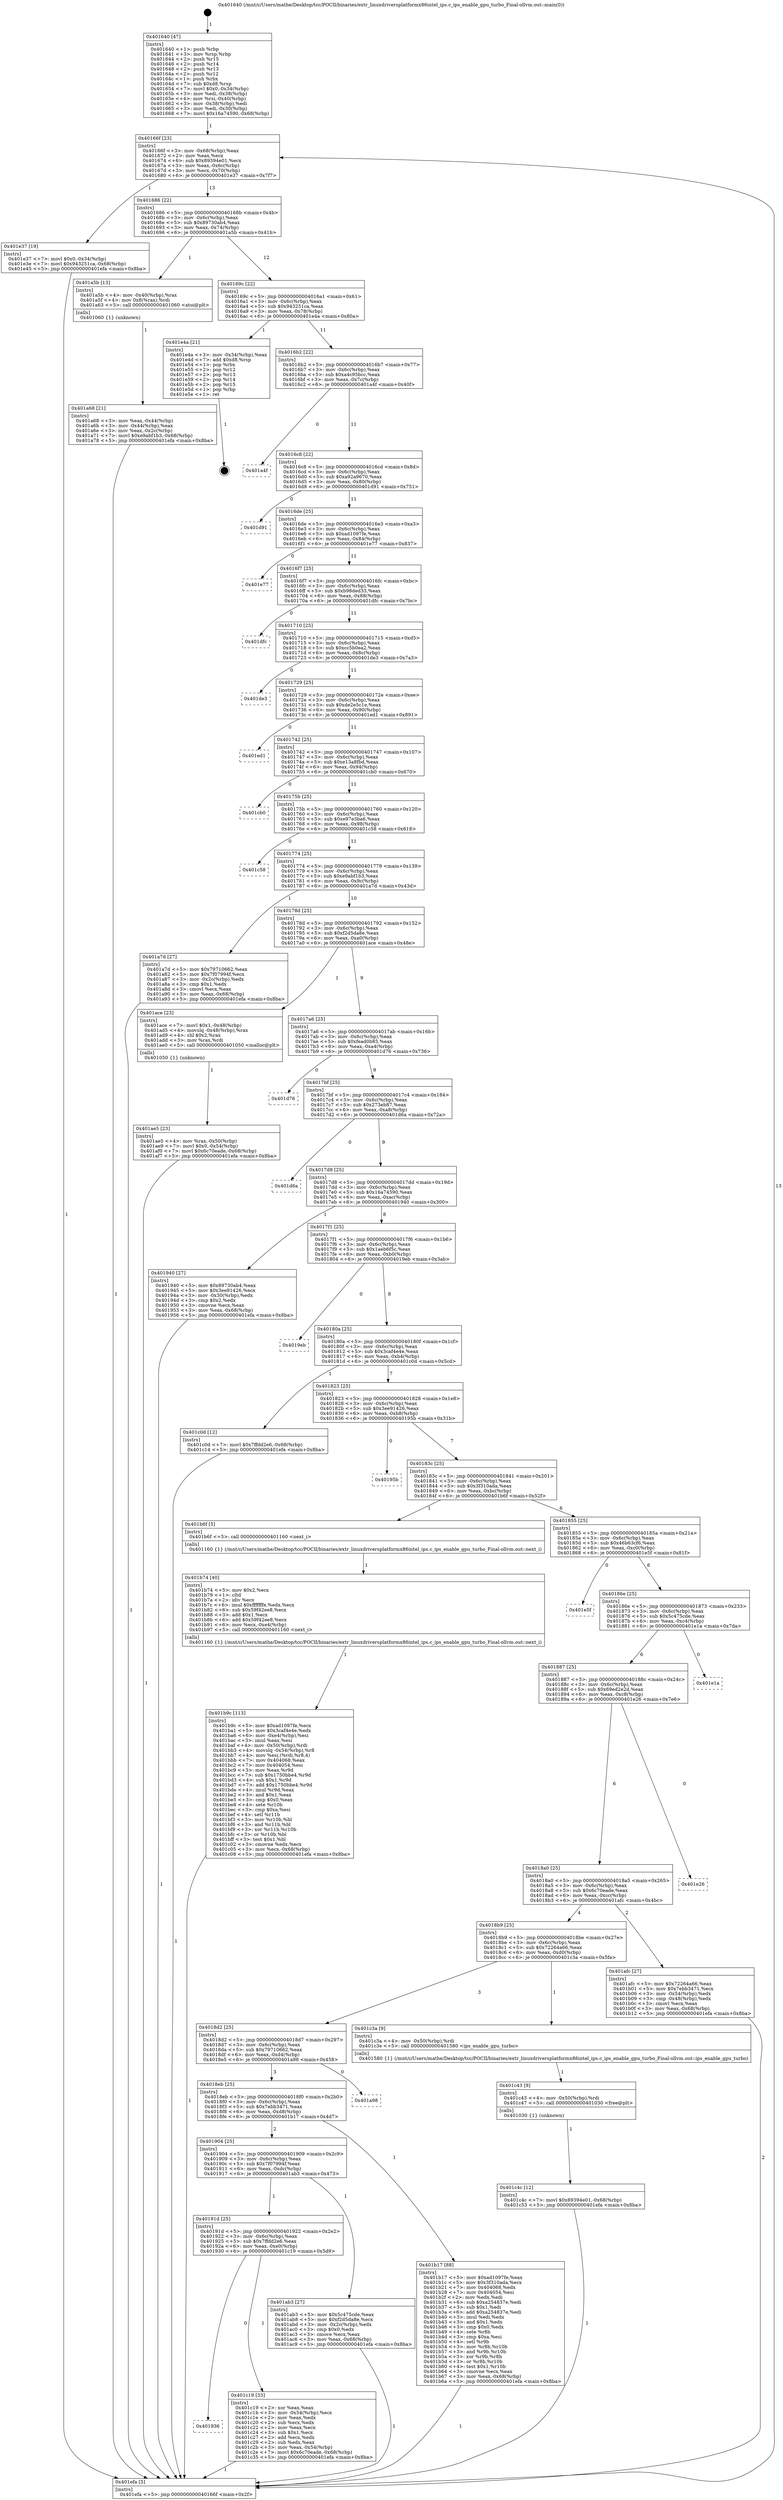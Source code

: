digraph "0x401640" {
  label = "0x401640 (/mnt/c/Users/mathe/Desktop/tcc/POCII/binaries/extr_linuxdriversplatformx86intel_ips.c_ips_enable_gpu_turbo_Final-ollvm.out::main(0))"
  labelloc = "t"
  node[shape=record]

  Entry [label="",width=0.3,height=0.3,shape=circle,fillcolor=black,style=filled]
  "0x40166f" [label="{
     0x40166f [23]\l
     | [instrs]\l
     &nbsp;&nbsp;0x40166f \<+3\>: mov -0x68(%rbp),%eax\l
     &nbsp;&nbsp;0x401672 \<+2\>: mov %eax,%ecx\l
     &nbsp;&nbsp;0x401674 \<+6\>: sub $0x89394e01,%ecx\l
     &nbsp;&nbsp;0x40167a \<+3\>: mov %eax,-0x6c(%rbp)\l
     &nbsp;&nbsp;0x40167d \<+3\>: mov %ecx,-0x70(%rbp)\l
     &nbsp;&nbsp;0x401680 \<+6\>: je 0000000000401e37 \<main+0x7f7\>\l
  }"]
  "0x401e37" [label="{
     0x401e37 [19]\l
     | [instrs]\l
     &nbsp;&nbsp;0x401e37 \<+7\>: movl $0x0,-0x34(%rbp)\l
     &nbsp;&nbsp;0x401e3e \<+7\>: movl $0x943251ca,-0x68(%rbp)\l
     &nbsp;&nbsp;0x401e45 \<+5\>: jmp 0000000000401efa \<main+0x8ba\>\l
  }"]
  "0x401686" [label="{
     0x401686 [22]\l
     | [instrs]\l
     &nbsp;&nbsp;0x401686 \<+5\>: jmp 000000000040168b \<main+0x4b\>\l
     &nbsp;&nbsp;0x40168b \<+3\>: mov -0x6c(%rbp),%eax\l
     &nbsp;&nbsp;0x40168e \<+5\>: sub $0x89730ab4,%eax\l
     &nbsp;&nbsp;0x401693 \<+3\>: mov %eax,-0x74(%rbp)\l
     &nbsp;&nbsp;0x401696 \<+6\>: je 0000000000401a5b \<main+0x41b\>\l
  }"]
  Exit [label="",width=0.3,height=0.3,shape=circle,fillcolor=black,style=filled,peripheries=2]
  "0x401a5b" [label="{
     0x401a5b [13]\l
     | [instrs]\l
     &nbsp;&nbsp;0x401a5b \<+4\>: mov -0x40(%rbp),%rax\l
     &nbsp;&nbsp;0x401a5f \<+4\>: mov 0x8(%rax),%rdi\l
     &nbsp;&nbsp;0x401a63 \<+5\>: call 0000000000401060 \<atoi@plt\>\l
     | [calls]\l
     &nbsp;&nbsp;0x401060 \{1\} (unknown)\l
  }"]
  "0x40169c" [label="{
     0x40169c [22]\l
     | [instrs]\l
     &nbsp;&nbsp;0x40169c \<+5\>: jmp 00000000004016a1 \<main+0x61\>\l
     &nbsp;&nbsp;0x4016a1 \<+3\>: mov -0x6c(%rbp),%eax\l
     &nbsp;&nbsp;0x4016a4 \<+5\>: sub $0x943251ca,%eax\l
     &nbsp;&nbsp;0x4016a9 \<+3\>: mov %eax,-0x78(%rbp)\l
     &nbsp;&nbsp;0x4016ac \<+6\>: je 0000000000401e4a \<main+0x80a\>\l
  }"]
  "0x401c4c" [label="{
     0x401c4c [12]\l
     | [instrs]\l
     &nbsp;&nbsp;0x401c4c \<+7\>: movl $0x89394e01,-0x68(%rbp)\l
     &nbsp;&nbsp;0x401c53 \<+5\>: jmp 0000000000401efa \<main+0x8ba\>\l
  }"]
  "0x401e4a" [label="{
     0x401e4a [21]\l
     | [instrs]\l
     &nbsp;&nbsp;0x401e4a \<+3\>: mov -0x34(%rbp),%eax\l
     &nbsp;&nbsp;0x401e4d \<+7\>: add $0xd8,%rsp\l
     &nbsp;&nbsp;0x401e54 \<+1\>: pop %rbx\l
     &nbsp;&nbsp;0x401e55 \<+2\>: pop %r12\l
     &nbsp;&nbsp;0x401e57 \<+2\>: pop %r13\l
     &nbsp;&nbsp;0x401e59 \<+2\>: pop %r14\l
     &nbsp;&nbsp;0x401e5b \<+2\>: pop %r15\l
     &nbsp;&nbsp;0x401e5d \<+1\>: pop %rbp\l
     &nbsp;&nbsp;0x401e5e \<+1\>: ret\l
  }"]
  "0x4016b2" [label="{
     0x4016b2 [22]\l
     | [instrs]\l
     &nbsp;&nbsp;0x4016b2 \<+5\>: jmp 00000000004016b7 \<main+0x77\>\l
     &nbsp;&nbsp;0x4016b7 \<+3\>: mov -0x6c(%rbp),%eax\l
     &nbsp;&nbsp;0x4016ba \<+5\>: sub $0xa4c95bcc,%eax\l
     &nbsp;&nbsp;0x4016bf \<+3\>: mov %eax,-0x7c(%rbp)\l
     &nbsp;&nbsp;0x4016c2 \<+6\>: je 0000000000401a4f \<main+0x40f\>\l
  }"]
  "0x401c43" [label="{
     0x401c43 [9]\l
     | [instrs]\l
     &nbsp;&nbsp;0x401c43 \<+4\>: mov -0x50(%rbp),%rdi\l
     &nbsp;&nbsp;0x401c47 \<+5\>: call 0000000000401030 \<free@plt\>\l
     | [calls]\l
     &nbsp;&nbsp;0x401030 \{1\} (unknown)\l
  }"]
  "0x401a4f" [label="{
     0x401a4f\l
  }", style=dashed]
  "0x4016c8" [label="{
     0x4016c8 [22]\l
     | [instrs]\l
     &nbsp;&nbsp;0x4016c8 \<+5\>: jmp 00000000004016cd \<main+0x8d\>\l
     &nbsp;&nbsp;0x4016cd \<+3\>: mov -0x6c(%rbp),%eax\l
     &nbsp;&nbsp;0x4016d0 \<+5\>: sub $0xa92a9670,%eax\l
     &nbsp;&nbsp;0x4016d5 \<+3\>: mov %eax,-0x80(%rbp)\l
     &nbsp;&nbsp;0x4016d8 \<+6\>: je 0000000000401d91 \<main+0x751\>\l
  }"]
  "0x401936" [label="{
     0x401936\l
  }", style=dashed]
  "0x401d91" [label="{
     0x401d91\l
  }", style=dashed]
  "0x4016de" [label="{
     0x4016de [25]\l
     | [instrs]\l
     &nbsp;&nbsp;0x4016de \<+5\>: jmp 00000000004016e3 \<main+0xa3\>\l
     &nbsp;&nbsp;0x4016e3 \<+3\>: mov -0x6c(%rbp),%eax\l
     &nbsp;&nbsp;0x4016e6 \<+5\>: sub $0xad1097fe,%eax\l
     &nbsp;&nbsp;0x4016eb \<+6\>: mov %eax,-0x84(%rbp)\l
     &nbsp;&nbsp;0x4016f1 \<+6\>: je 0000000000401e77 \<main+0x837\>\l
  }"]
  "0x401c19" [label="{
     0x401c19 [33]\l
     | [instrs]\l
     &nbsp;&nbsp;0x401c19 \<+2\>: xor %eax,%eax\l
     &nbsp;&nbsp;0x401c1b \<+3\>: mov -0x54(%rbp),%ecx\l
     &nbsp;&nbsp;0x401c1e \<+2\>: mov %eax,%edx\l
     &nbsp;&nbsp;0x401c20 \<+2\>: sub %ecx,%edx\l
     &nbsp;&nbsp;0x401c22 \<+2\>: mov %eax,%ecx\l
     &nbsp;&nbsp;0x401c24 \<+3\>: sub $0x1,%ecx\l
     &nbsp;&nbsp;0x401c27 \<+2\>: add %ecx,%edx\l
     &nbsp;&nbsp;0x401c29 \<+2\>: sub %edx,%eax\l
     &nbsp;&nbsp;0x401c2b \<+3\>: mov %eax,-0x54(%rbp)\l
     &nbsp;&nbsp;0x401c2e \<+7\>: movl $0x6c70eade,-0x68(%rbp)\l
     &nbsp;&nbsp;0x401c35 \<+5\>: jmp 0000000000401efa \<main+0x8ba\>\l
  }"]
  "0x401e77" [label="{
     0x401e77\l
  }", style=dashed]
  "0x4016f7" [label="{
     0x4016f7 [25]\l
     | [instrs]\l
     &nbsp;&nbsp;0x4016f7 \<+5\>: jmp 00000000004016fc \<main+0xbc\>\l
     &nbsp;&nbsp;0x4016fc \<+3\>: mov -0x6c(%rbp),%eax\l
     &nbsp;&nbsp;0x4016ff \<+5\>: sub $0xb98ded33,%eax\l
     &nbsp;&nbsp;0x401704 \<+6\>: mov %eax,-0x88(%rbp)\l
     &nbsp;&nbsp;0x40170a \<+6\>: je 0000000000401dfc \<main+0x7bc\>\l
  }"]
  "0x401b9c" [label="{
     0x401b9c [113]\l
     | [instrs]\l
     &nbsp;&nbsp;0x401b9c \<+5\>: mov $0xad1097fe,%ecx\l
     &nbsp;&nbsp;0x401ba1 \<+5\>: mov $0x3caf4e4e,%edx\l
     &nbsp;&nbsp;0x401ba6 \<+6\>: mov -0xe4(%rbp),%esi\l
     &nbsp;&nbsp;0x401bac \<+3\>: imul %eax,%esi\l
     &nbsp;&nbsp;0x401baf \<+4\>: mov -0x50(%rbp),%rdi\l
     &nbsp;&nbsp;0x401bb3 \<+4\>: movslq -0x54(%rbp),%r8\l
     &nbsp;&nbsp;0x401bb7 \<+4\>: mov %esi,(%rdi,%r8,4)\l
     &nbsp;&nbsp;0x401bbb \<+7\>: mov 0x404068,%eax\l
     &nbsp;&nbsp;0x401bc2 \<+7\>: mov 0x404054,%esi\l
     &nbsp;&nbsp;0x401bc9 \<+3\>: mov %eax,%r9d\l
     &nbsp;&nbsp;0x401bcc \<+7\>: sub $0x1750bbe4,%r9d\l
     &nbsp;&nbsp;0x401bd3 \<+4\>: sub $0x1,%r9d\l
     &nbsp;&nbsp;0x401bd7 \<+7\>: add $0x1750bbe4,%r9d\l
     &nbsp;&nbsp;0x401bde \<+4\>: imul %r9d,%eax\l
     &nbsp;&nbsp;0x401be2 \<+3\>: and $0x1,%eax\l
     &nbsp;&nbsp;0x401be5 \<+3\>: cmp $0x0,%eax\l
     &nbsp;&nbsp;0x401be8 \<+4\>: sete %r10b\l
     &nbsp;&nbsp;0x401bec \<+3\>: cmp $0xa,%esi\l
     &nbsp;&nbsp;0x401bef \<+4\>: setl %r11b\l
     &nbsp;&nbsp;0x401bf3 \<+3\>: mov %r10b,%bl\l
     &nbsp;&nbsp;0x401bf6 \<+3\>: and %r11b,%bl\l
     &nbsp;&nbsp;0x401bf9 \<+3\>: xor %r11b,%r10b\l
     &nbsp;&nbsp;0x401bfc \<+3\>: or %r10b,%bl\l
     &nbsp;&nbsp;0x401bff \<+3\>: test $0x1,%bl\l
     &nbsp;&nbsp;0x401c02 \<+3\>: cmovne %edx,%ecx\l
     &nbsp;&nbsp;0x401c05 \<+3\>: mov %ecx,-0x68(%rbp)\l
     &nbsp;&nbsp;0x401c08 \<+5\>: jmp 0000000000401efa \<main+0x8ba\>\l
  }"]
  "0x401dfc" [label="{
     0x401dfc\l
  }", style=dashed]
  "0x401710" [label="{
     0x401710 [25]\l
     | [instrs]\l
     &nbsp;&nbsp;0x401710 \<+5\>: jmp 0000000000401715 \<main+0xd5\>\l
     &nbsp;&nbsp;0x401715 \<+3\>: mov -0x6c(%rbp),%eax\l
     &nbsp;&nbsp;0x401718 \<+5\>: sub $0xcc5b0ea2,%eax\l
     &nbsp;&nbsp;0x40171d \<+6\>: mov %eax,-0x8c(%rbp)\l
     &nbsp;&nbsp;0x401723 \<+6\>: je 0000000000401de3 \<main+0x7a3\>\l
  }"]
  "0x401b74" [label="{
     0x401b74 [40]\l
     | [instrs]\l
     &nbsp;&nbsp;0x401b74 \<+5\>: mov $0x2,%ecx\l
     &nbsp;&nbsp;0x401b79 \<+1\>: cltd\l
     &nbsp;&nbsp;0x401b7a \<+2\>: idiv %ecx\l
     &nbsp;&nbsp;0x401b7c \<+6\>: imul $0xfffffffe,%edx,%ecx\l
     &nbsp;&nbsp;0x401b82 \<+6\>: sub $0x59f42ee8,%ecx\l
     &nbsp;&nbsp;0x401b88 \<+3\>: add $0x1,%ecx\l
     &nbsp;&nbsp;0x401b8b \<+6\>: add $0x59f42ee8,%ecx\l
     &nbsp;&nbsp;0x401b91 \<+6\>: mov %ecx,-0xe4(%rbp)\l
     &nbsp;&nbsp;0x401b97 \<+5\>: call 0000000000401160 \<next_i\>\l
     | [calls]\l
     &nbsp;&nbsp;0x401160 \{1\} (/mnt/c/Users/mathe/Desktop/tcc/POCII/binaries/extr_linuxdriversplatformx86intel_ips.c_ips_enable_gpu_turbo_Final-ollvm.out::next_i)\l
  }"]
  "0x401de3" [label="{
     0x401de3\l
  }", style=dashed]
  "0x401729" [label="{
     0x401729 [25]\l
     | [instrs]\l
     &nbsp;&nbsp;0x401729 \<+5\>: jmp 000000000040172e \<main+0xee\>\l
     &nbsp;&nbsp;0x40172e \<+3\>: mov -0x6c(%rbp),%eax\l
     &nbsp;&nbsp;0x401731 \<+5\>: sub $0xde2e5c1e,%eax\l
     &nbsp;&nbsp;0x401736 \<+6\>: mov %eax,-0x90(%rbp)\l
     &nbsp;&nbsp;0x40173c \<+6\>: je 0000000000401ed1 \<main+0x891\>\l
  }"]
  "0x401ae5" [label="{
     0x401ae5 [23]\l
     | [instrs]\l
     &nbsp;&nbsp;0x401ae5 \<+4\>: mov %rax,-0x50(%rbp)\l
     &nbsp;&nbsp;0x401ae9 \<+7\>: movl $0x0,-0x54(%rbp)\l
     &nbsp;&nbsp;0x401af0 \<+7\>: movl $0x6c70eade,-0x68(%rbp)\l
     &nbsp;&nbsp;0x401af7 \<+5\>: jmp 0000000000401efa \<main+0x8ba\>\l
  }"]
  "0x401ed1" [label="{
     0x401ed1\l
  }", style=dashed]
  "0x401742" [label="{
     0x401742 [25]\l
     | [instrs]\l
     &nbsp;&nbsp;0x401742 \<+5\>: jmp 0000000000401747 \<main+0x107\>\l
     &nbsp;&nbsp;0x401747 \<+3\>: mov -0x6c(%rbp),%eax\l
     &nbsp;&nbsp;0x40174a \<+5\>: sub $0xe13a8fbd,%eax\l
     &nbsp;&nbsp;0x40174f \<+6\>: mov %eax,-0x94(%rbp)\l
     &nbsp;&nbsp;0x401755 \<+6\>: je 0000000000401cb0 \<main+0x670\>\l
  }"]
  "0x40191d" [label="{
     0x40191d [25]\l
     | [instrs]\l
     &nbsp;&nbsp;0x40191d \<+5\>: jmp 0000000000401922 \<main+0x2e2\>\l
     &nbsp;&nbsp;0x401922 \<+3\>: mov -0x6c(%rbp),%eax\l
     &nbsp;&nbsp;0x401925 \<+5\>: sub $0x7ffdd2e6,%eax\l
     &nbsp;&nbsp;0x40192a \<+6\>: mov %eax,-0xe0(%rbp)\l
     &nbsp;&nbsp;0x401930 \<+6\>: je 0000000000401c19 \<main+0x5d9\>\l
  }"]
  "0x401cb0" [label="{
     0x401cb0\l
  }", style=dashed]
  "0x40175b" [label="{
     0x40175b [25]\l
     | [instrs]\l
     &nbsp;&nbsp;0x40175b \<+5\>: jmp 0000000000401760 \<main+0x120\>\l
     &nbsp;&nbsp;0x401760 \<+3\>: mov -0x6c(%rbp),%eax\l
     &nbsp;&nbsp;0x401763 \<+5\>: sub $0xe97e3ba6,%eax\l
     &nbsp;&nbsp;0x401768 \<+6\>: mov %eax,-0x98(%rbp)\l
     &nbsp;&nbsp;0x40176e \<+6\>: je 0000000000401c58 \<main+0x618\>\l
  }"]
  "0x401ab3" [label="{
     0x401ab3 [27]\l
     | [instrs]\l
     &nbsp;&nbsp;0x401ab3 \<+5\>: mov $0x5c475cde,%eax\l
     &nbsp;&nbsp;0x401ab8 \<+5\>: mov $0xf2d5da8e,%ecx\l
     &nbsp;&nbsp;0x401abd \<+3\>: mov -0x2c(%rbp),%edx\l
     &nbsp;&nbsp;0x401ac0 \<+3\>: cmp $0x0,%edx\l
     &nbsp;&nbsp;0x401ac3 \<+3\>: cmove %ecx,%eax\l
     &nbsp;&nbsp;0x401ac6 \<+3\>: mov %eax,-0x68(%rbp)\l
     &nbsp;&nbsp;0x401ac9 \<+5\>: jmp 0000000000401efa \<main+0x8ba\>\l
  }"]
  "0x401c58" [label="{
     0x401c58\l
  }", style=dashed]
  "0x401774" [label="{
     0x401774 [25]\l
     | [instrs]\l
     &nbsp;&nbsp;0x401774 \<+5\>: jmp 0000000000401779 \<main+0x139\>\l
     &nbsp;&nbsp;0x401779 \<+3\>: mov -0x6c(%rbp),%eax\l
     &nbsp;&nbsp;0x40177c \<+5\>: sub $0xe9abf1b3,%eax\l
     &nbsp;&nbsp;0x401781 \<+6\>: mov %eax,-0x9c(%rbp)\l
     &nbsp;&nbsp;0x401787 \<+6\>: je 0000000000401a7d \<main+0x43d\>\l
  }"]
  "0x401904" [label="{
     0x401904 [25]\l
     | [instrs]\l
     &nbsp;&nbsp;0x401904 \<+5\>: jmp 0000000000401909 \<main+0x2c9\>\l
     &nbsp;&nbsp;0x401909 \<+3\>: mov -0x6c(%rbp),%eax\l
     &nbsp;&nbsp;0x40190c \<+5\>: sub $0x7f07994f,%eax\l
     &nbsp;&nbsp;0x401911 \<+6\>: mov %eax,-0xdc(%rbp)\l
     &nbsp;&nbsp;0x401917 \<+6\>: je 0000000000401ab3 \<main+0x473\>\l
  }"]
  "0x401a7d" [label="{
     0x401a7d [27]\l
     | [instrs]\l
     &nbsp;&nbsp;0x401a7d \<+5\>: mov $0x79710662,%eax\l
     &nbsp;&nbsp;0x401a82 \<+5\>: mov $0x7f07994f,%ecx\l
     &nbsp;&nbsp;0x401a87 \<+3\>: mov -0x2c(%rbp),%edx\l
     &nbsp;&nbsp;0x401a8a \<+3\>: cmp $0x1,%edx\l
     &nbsp;&nbsp;0x401a8d \<+3\>: cmovl %ecx,%eax\l
     &nbsp;&nbsp;0x401a90 \<+3\>: mov %eax,-0x68(%rbp)\l
     &nbsp;&nbsp;0x401a93 \<+5\>: jmp 0000000000401efa \<main+0x8ba\>\l
  }"]
  "0x40178d" [label="{
     0x40178d [25]\l
     | [instrs]\l
     &nbsp;&nbsp;0x40178d \<+5\>: jmp 0000000000401792 \<main+0x152\>\l
     &nbsp;&nbsp;0x401792 \<+3\>: mov -0x6c(%rbp),%eax\l
     &nbsp;&nbsp;0x401795 \<+5\>: sub $0xf2d5da8e,%eax\l
     &nbsp;&nbsp;0x40179a \<+6\>: mov %eax,-0xa0(%rbp)\l
     &nbsp;&nbsp;0x4017a0 \<+6\>: je 0000000000401ace \<main+0x48e\>\l
  }"]
  "0x401b17" [label="{
     0x401b17 [88]\l
     | [instrs]\l
     &nbsp;&nbsp;0x401b17 \<+5\>: mov $0xad1097fe,%eax\l
     &nbsp;&nbsp;0x401b1c \<+5\>: mov $0x3f310ada,%ecx\l
     &nbsp;&nbsp;0x401b21 \<+7\>: mov 0x404068,%edx\l
     &nbsp;&nbsp;0x401b28 \<+7\>: mov 0x404054,%esi\l
     &nbsp;&nbsp;0x401b2f \<+2\>: mov %edx,%edi\l
     &nbsp;&nbsp;0x401b31 \<+6\>: sub $0xa254837e,%edi\l
     &nbsp;&nbsp;0x401b37 \<+3\>: sub $0x1,%edi\l
     &nbsp;&nbsp;0x401b3a \<+6\>: add $0xa254837e,%edi\l
     &nbsp;&nbsp;0x401b40 \<+3\>: imul %edi,%edx\l
     &nbsp;&nbsp;0x401b43 \<+3\>: and $0x1,%edx\l
     &nbsp;&nbsp;0x401b46 \<+3\>: cmp $0x0,%edx\l
     &nbsp;&nbsp;0x401b49 \<+4\>: sete %r8b\l
     &nbsp;&nbsp;0x401b4d \<+3\>: cmp $0xa,%esi\l
     &nbsp;&nbsp;0x401b50 \<+4\>: setl %r9b\l
     &nbsp;&nbsp;0x401b54 \<+3\>: mov %r8b,%r10b\l
     &nbsp;&nbsp;0x401b57 \<+3\>: and %r9b,%r10b\l
     &nbsp;&nbsp;0x401b5a \<+3\>: xor %r9b,%r8b\l
     &nbsp;&nbsp;0x401b5d \<+3\>: or %r8b,%r10b\l
     &nbsp;&nbsp;0x401b60 \<+4\>: test $0x1,%r10b\l
     &nbsp;&nbsp;0x401b64 \<+3\>: cmovne %ecx,%eax\l
     &nbsp;&nbsp;0x401b67 \<+3\>: mov %eax,-0x68(%rbp)\l
     &nbsp;&nbsp;0x401b6a \<+5\>: jmp 0000000000401efa \<main+0x8ba\>\l
  }"]
  "0x401ace" [label="{
     0x401ace [23]\l
     | [instrs]\l
     &nbsp;&nbsp;0x401ace \<+7\>: movl $0x1,-0x48(%rbp)\l
     &nbsp;&nbsp;0x401ad5 \<+4\>: movslq -0x48(%rbp),%rax\l
     &nbsp;&nbsp;0x401ad9 \<+4\>: shl $0x2,%rax\l
     &nbsp;&nbsp;0x401add \<+3\>: mov %rax,%rdi\l
     &nbsp;&nbsp;0x401ae0 \<+5\>: call 0000000000401050 \<malloc@plt\>\l
     | [calls]\l
     &nbsp;&nbsp;0x401050 \{1\} (unknown)\l
  }"]
  "0x4017a6" [label="{
     0x4017a6 [25]\l
     | [instrs]\l
     &nbsp;&nbsp;0x4017a6 \<+5\>: jmp 00000000004017ab \<main+0x16b\>\l
     &nbsp;&nbsp;0x4017ab \<+3\>: mov -0x6c(%rbp),%eax\l
     &nbsp;&nbsp;0x4017ae \<+5\>: sub $0xfead0b85,%eax\l
     &nbsp;&nbsp;0x4017b3 \<+6\>: mov %eax,-0xa4(%rbp)\l
     &nbsp;&nbsp;0x4017b9 \<+6\>: je 0000000000401d76 \<main+0x736\>\l
  }"]
  "0x4018eb" [label="{
     0x4018eb [25]\l
     | [instrs]\l
     &nbsp;&nbsp;0x4018eb \<+5\>: jmp 00000000004018f0 \<main+0x2b0\>\l
     &nbsp;&nbsp;0x4018f0 \<+3\>: mov -0x6c(%rbp),%eax\l
     &nbsp;&nbsp;0x4018f3 \<+5\>: sub $0x7ebb3471,%eax\l
     &nbsp;&nbsp;0x4018f8 \<+6\>: mov %eax,-0xd8(%rbp)\l
     &nbsp;&nbsp;0x4018fe \<+6\>: je 0000000000401b17 \<main+0x4d7\>\l
  }"]
  "0x401d76" [label="{
     0x401d76\l
  }", style=dashed]
  "0x4017bf" [label="{
     0x4017bf [25]\l
     | [instrs]\l
     &nbsp;&nbsp;0x4017bf \<+5\>: jmp 00000000004017c4 \<main+0x184\>\l
     &nbsp;&nbsp;0x4017c4 \<+3\>: mov -0x6c(%rbp),%eax\l
     &nbsp;&nbsp;0x4017c7 \<+5\>: sub $0x273eb87,%eax\l
     &nbsp;&nbsp;0x4017cc \<+6\>: mov %eax,-0xa8(%rbp)\l
     &nbsp;&nbsp;0x4017d2 \<+6\>: je 0000000000401d6a \<main+0x72a\>\l
  }"]
  "0x401a98" [label="{
     0x401a98\l
  }", style=dashed]
  "0x401d6a" [label="{
     0x401d6a\l
  }", style=dashed]
  "0x4017d8" [label="{
     0x4017d8 [25]\l
     | [instrs]\l
     &nbsp;&nbsp;0x4017d8 \<+5\>: jmp 00000000004017dd \<main+0x19d\>\l
     &nbsp;&nbsp;0x4017dd \<+3\>: mov -0x6c(%rbp),%eax\l
     &nbsp;&nbsp;0x4017e0 \<+5\>: sub $0x16a74590,%eax\l
     &nbsp;&nbsp;0x4017e5 \<+6\>: mov %eax,-0xac(%rbp)\l
     &nbsp;&nbsp;0x4017eb \<+6\>: je 0000000000401940 \<main+0x300\>\l
  }"]
  "0x4018d2" [label="{
     0x4018d2 [25]\l
     | [instrs]\l
     &nbsp;&nbsp;0x4018d2 \<+5\>: jmp 00000000004018d7 \<main+0x297\>\l
     &nbsp;&nbsp;0x4018d7 \<+3\>: mov -0x6c(%rbp),%eax\l
     &nbsp;&nbsp;0x4018da \<+5\>: sub $0x79710662,%eax\l
     &nbsp;&nbsp;0x4018df \<+6\>: mov %eax,-0xd4(%rbp)\l
     &nbsp;&nbsp;0x4018e5 \<+6\>: je 0000000000401a98 \<main+0x458\>\l
  }"]
  "0x401940" [label="{
     0x401940 [27]\l
     | [instrs]\l
     &nbsp;&nbsp;0x401940 \<+5\>: mov $0x89730ab4,%eax\l
     &nbsp;&nbsp;0x401945 \<+5\>: mov $0x3ee91426,%ecx\l
     &nbsp;&nbsp;0x40194a \<+3\>: mov -0x30(%rbp),%edx\l
     &nbsp;&nbsp;0x40194d \<+3\>: cmp $0x2,%edx\l
     &nbsp;&nbsp;0x401950 \<+3\>: cmovne %ecx,%eax\l
     &nbsp;&nbsp;0x401953 \<+3\>: mov %eax,-0x68(%rbp)\l
     &nbsp;&nbsp;0x401956 \<+5\>: jmp 0000000000401efa \<main+0x8ba\>\l
  }"]
  "0x4017f1" [label="{
     0x4017f1 [25]\l
     | [instrs]\l
     &nbsp;&nbsp;0x4017f1 \<+5\>: jmp 00000000004017f6 \<main+0x1b6\>\l
     &nbsp;&nbsp;0x4017f6 \<+3\>: mov -0x6c(%rbp),%eax\l
     &nbsp;&nbsp;0x4017f9 \<+5\>: sub $0x1aeb6f5c,%eax\l
     &nbsp;&nbsp;0x4017fe \<+6\>: mov %eax,-0xb0(%rbp)\l
     &nbsp;&nbsp;0x401804 \<+6\>: je 00000000004019eb \<main+0x3ab\>\l
  }"]
  "0x401efa" [label="{
     0x401efa [5]\l
     | [instrs]\l
     &nbsp;&nbsp;0x401efa \<+5\>: jmp 000000000040166f \<main+0x2f\>\l
  }"]
  "0x401640" [label="{
     0x401640 [47]\l
     | [instrs]\l
     &nbsp;&nbsp;0x401640 \<+1\>: push %rbp\l
     &nbsp;&nbsp;0x401641 \<+3\>: mov %rsp,%rbp\l
     &nbsp;&nbsp;0x401644 \<+2\>: push %r15\l
     &nbsp;&nbsp;0x401646 \<+2\>: push %r14\l
     &nbsp;&nbsp;0x401648 \<+2\>: push %r13\l
     &nbsp;&nbsp;0x40164a \<+2\>: push %r12\l
     &nbsp;&nbsp;0x40164c \<+1\>: push %rbx\l
     &nbsp;&nbsp;0x40164d \<+7\>: sub $0xd8,%rsp\l
     &nbsp;&nbsp;0x401654 \<+7\>: movl $0x0,-0x34(%rbp)\l
     &nbsp;&nbsp;0x40165b \<+3\>: mov %edi,-0x38(%rbp)\l
     &nbsp;&nbsp;0x40165e \<+4\>: mov %rsi,-0x40(%rbp)\l
     &nbsp;&nbsp;0x401662 \<+3\>: mov -0x38(%rbp),%edi\l
     &nbsp;&nbsp;0x401665 \<+3\>: mov %edi,-0x30(%rbp)\l
     &nbsp;&nbsp;0x401668 \<+7\>: movl $0x16a74590,-0x68(%rbp)\l
  }"]
  "0x401a68" [label="{
     0x401a68 [21]\l
     | [instrs]\l
     &nbsp;&nbsp;0x401a68 \<+3\>: mov %eax,-0x44(%rbp)\l
     &nbsp;&nbsp;0x401a6b \<+3\>: mov -0x44(%rbp),%eax\l
     &nbsp;&nbsp;0x401a6e \<+3\>: mov %eax,-0x2c(%rbp)\l
     &nbsp;&nbsp;0x401a71 \<+7\>: movl $0xe9abf1b3,-0x68(%rbp)\l
     &nbsp;&nbsp;0x401a78 \<+5\>: jmp 0000000000401efa \<main+0x8ba\>\l
  }"]
  "0x401c3a" [label="{
     0x401c3a [9]\l
     | [instrs]\l
     &nbsp;&nbsp;0x401c3a \<+4\>: mov -0x50(%rbp),%rdi\l
     &nbsp;&nbsp;0x401c3e \<+5\>: call 0000000000401580 \<ips_enable_gpu_turbo\>\l
     | [calls]\l
     &nbsp;&nbsp;0x401580 \{1\} (/mnt/c/Users/mathe/Desktop/tcc/POCII/binaries/extr_linuxdriversplatformx86intel_ips.c_ips_enable_gpu_turbo_Final-ollvm.out::ips_enable_gpu_turbo)\l
  }"]
  "0x4019eb" [label="{
     0x4019eb\l
  }", style=dashed]
  "0x40180a" [label="{
     0x40180a [25]\l
     | [instrs]\l
     &nbsp;&nbsp;0x40180a \<+5\>: jmp 000000000040180f \<main+0x1cf\>\l
     &nbsp;&nbsp;0x40180f \<+3\>: mov -0x6c(%rbp),%eax\l
     &nbsp;&nbsp;0x401812 \<+5\>: sub $0x3caf4e4e,%eax\l
     &nbsp;&nbsp;0x401817 \<+6\>: mov %eax,-0xb4(%rbp)\l
     &nbsp;&nbsp;0x40181d \<+6\>: je 0000000000401c0d \<main+0x5cd\>\l
  }"]
  "0x4018b9" [label="{
     0x4018b9 [25]\l
     | [instrs]\l
     &nbsp;&nbsp;0x4018b9 \<+5\>: jmp 00000000004018be \<main+0x27e\>\l
     &nbsp;&nbsp;0x4018be \<+3\>: mov -0x6c(%rbp),%eax\l
     &nbsp;&nbsp;0x4018c1 \<+5\>: sub $0x72264a66,%eax\l
     &nbsp;&nbsp;0x4018c6 \<+6\>: mov %eax,-0xd0(%rbp)\l
     &nbsp;&nbsp;0x4018cc \<+6\>: je 0000000000401c3a \<main+0x5fa\>\l
  }"]
  "0x401c0d" [label="{
     0x401c0d [12]\l
     | [instrs]\l
     &nbsp;&nbsp;0x401c0d \<+7\>: movl $0x7ffdd2e6,-0x68(%rbp)\l
     &nbsp;&nbsp;0x401c14 \<+5\>: jmp 0000000000401efa \<main+0x8ba\>\l
  }"]
  "0x401823" [label="{
     0x401823 [25]\l
     | [instrs]\l
     &nbsp;&nbsp;0x401823 \<+5\>: jmp 0000000000401828 \<main+0x1e8\>\l
     &nbsp;&nbsp;0x401828 \<+3\>: mov -0x6c(%rbp),%eax\l
     &nbsp;&nbsp;0x40182b \<+5\>: sub $0x3ee91426,%eax\l
     &nbsp;&nbsp;0x401830 \<+6\>: mov %eax,-0xb8(%rbp)\l
     &nbsp;&nbsp;0x401836 \<+6\>: je 000000000040195b \<main+0x31b\>\l
  }"]
  "0x401afc" [label="{
     0x401afc [27]\l
     | [instrs]\l
     &nbsp;&nbsp;0x401afc \<+5\>: mov $0x72264a66,%eax\l
     &nbsp;&nbsp;0x401b01 \<+5\>: mov $0x7ebb3471,%ecx\l
     &nbsp;&nbsp;0x401b06 \<+3\>: mov -0x54(%rbp),%edx\l
     &nbsp;&nbsp;0x401b09 \<+3\>: cmp -0x48(%rbp),%edx\l
     &nbsp;&nbsp;0x401b0c \<+3\>: cmovl %ecx,%eax\l
     &nbsp;&nbsp;0x401b0f \<+3\>: mov %eax,-0x68(%rbp)\l
     &nbsp;&nbsp;0x401b12 \<+5\>: jmp 0000000000401efa \<main+0x8ba\>\l
  }"]
  "0x40195b" [label="{
     0x40195b\l
  }", style=dashed]
  "0x40183c" [label="{
     0x40183c [25]\l
     | [instrs]\l
     &nbsp;&nbsp;0x40183c \<+5\>: jmp 0000000000401841 \<main+0x201\>\l
     &nbsp;&nbsp;0x401841 \<+3\>: mov -0x6c(%rbp),%eax\l
     &nbsp;&nbsp;0x401844 \<+5\>: sub $0x3f310ada,%eax\l
     &nbsp;&nbsp;0x401849 \<+6\>: mov %eax,-0xbc(%rbp)\l
     &nbsp;&nbsp;0x40184f \<+6\>: je 0000000000401b6f \<main+0x52f\>\l
  }"]
  "0x4018a0" [label="{
     0x4018a0 [25]\l
     | [instrs]\l
     &nbsp;&nbsp;0x4018a0 \<+5\>: jmp 00000000004018a5 \<main+0x265\>\l
     &nbsp;&nbsp;0x4018a5 \<+3\>: mov -0x6c(%rbp),%eax\l
     &nbsp;&nbsp;0x4018a8 \<+5\>: sub $0x6c70eade,%eax\l
     &nbsp;&nbsp;0x4018ad \<+6\>: mov %eax,-0xcc(%rbp)\l
     &nbsp;&nbsp;0x4018b3 \<+6\>: je 0000000000401afc \<main+0x4bc\>\l
  }"]
  "0x401b6f" [label="{
     0x401b6f [5]\l
     | [instrs]\l
     &nbsp;&nbsp;0x401b6f \<+5\>: call 0000000000401160 \<next_i\>\l
     | [calls]\l
     &nbsp;&nbsp;0x401160 \{1\} (/mnt/c/Users/mathe/Desktop/tcc/POCII/binaries/extr_linuxdriversplatformx86intel_ips.c_ips_enable_gpu_turbo_Final-ollvm.out::next_i)\l
  }"]
  "0x401855" [label="{
     0x401855 [25]\l
     | [instrs]\l
     &nbsp;&nbsp;0x401855 \<+5\>: jmp 000000000040185a \<main+0x21a\>\l
     &nbsp;&nbsp;0x40185a \<+3\>: mov -0x6c(%rbp),%eax\l
     &nbsp;&nbsp;0x40185d \<+5\>: sub $0x46b63cf6,%eax\l
     &nbsp;&nbsp;0x401862 \<+6\>: mov %eax,-0xc0(%rbp)\l
     &nbsp;&nbsp;0x401868 \<+6\>: je 0000000000401e5f \<main+0x81f\>\l
  }"]
  "0x401e26" [label="{
     0x401e26\l
  }", style=dashed]
  "0x401e5f" [label="{
     0x401e5f\l
  }", style=dashed]
  "0x40186e" [label="{
     0x40186e [25]\l
     | [instrs]\l
     &nbsp;&nbsp;0x40186e \<+5\>: jmp 0000000000401873 \<main+0x233\>\l
     &nbsp;&nbsp;0x401873 \<+3\>: mov -0x6c(%rbp),%eax\l
     &nbsp;&nbsp;0x401876 \<+5\>: sub $0x5c475cde,%eax\l
     &nbsp;&nbsp;0x40187b \<+6\>: mov %eax,-0xc4(%rbp)\l
     &nbsp;&nbsp;0x401881 \<+6\>: je 0000000000401e1a \<main+0x7da\>\l
  }"]
  "0x401887" [label="{
     0x401887 [25]\l
     | [instrs]\l
     &nbsp;&nbsp;0x401887 \<+5\>: jmp 000000000040188c \<main+0x24c\>\l
     &nbsp;&nbsp;0x40188c \<+3\>: mov -0x6c(%rbp),%eax\l
     &nbsp;&nbsp;0x40188f \<+5\>: sub $0x69ed2e2d,%eax\l
     &nbsp;&nbsp;0x401894 \<+6\>: mov %eax,-0xc8(%rbp)\l
     &nbsp;&nbsp;0x40189a \<+6\>: je 0000000000401e26 \<main+0x7e6\>\l
  }"]
  "0x401e1a" [label="{
     0x401e1a\l
  }", style=dashed]
  Entry -> "0x401640" [label=" 1"]
  "0x40166f" -> "0x401e37" [label=" 1"]
  "0x40166f" -> "0x401686" [label=" 13"]
  "0x401e4a" -> Exit [label=" 1"]
  "0x401686" -> "0x401a5b" [label=" 1"]
  "0x401686" -> "0x40169c" [label=" 12"]
  "0x401e37" -> "0x401efa" [label=" 1"]
  "0x40169c" -> "0x401e4a" [label=" 1"]
  "0x40169c" -> "0x4016b2" [label=" 11"]
  "0x401c4c" -> "0x401efa" [label=" 1"]
  "0x4016b2" -> "0x401a4f" [label=" 0"]
  "0x4016b2" -> "0x4016c8" [label=" 11"]
  "0x401c43" -> "0x401c4c" [label=" 1"]
  "0x4016c8" -> "0x401d91" [label=" 0"]
  "0x4016c8" -> "0x4016de" [label=" 11"]
  "0x401c3a" -> "0x401c43" [label=" 1"]
  "0x4016de" -> "0x401e77" [label=" 0"]
  "0x4016de" -> "0x4016f7" [label=" 11"]
  "0x401c19" -> "0x401efa" [label=" 1"]
  "0x4016f7" -> "0x401dfc" [label=" 0"]
  "0x4016f7" -> "0x401710" [label=" 11"]
  "0x40191d" -> "0x401c19" [label=" 1"]
  "0x401710" -> "0x401de3" [label=" 0"]
  "0x401710" -> "0x401729" [label=" 11"]
  "0x40191d" -> "0x401936" [label=" 0"]
  "0x401729" -> "0x401ed1" [label=" 0"]
  "0x401729" -> "0x401742" [label=" 11"]
  "0x401c0d" -> "0x401efa" [label=" 1"]
  "0x401742" -> "0x401cb0" [label=" 0"]
  "0x401742" -> "0x40175b" [label=" 11"]
  "0x401b9c" -> "0x401efa" [label=" 1"]
  "0x40175b" -> "0x401c58" [label=" 0"]
  "0x40175b" -> "0x401774" [label=" 11"]
  "0x401b74" -> "0x401b9c" [label=" 1"]
  "0x401774" -> "0x401a7d" [label=" 1"]
  "0x401774" -> "0x40178d" [label=" 10"]
  "0x401b17" -> "0x401efa" [label=" 1"]
  "0x40178d" -> "0x401ace" [label=" 1"]
  "0x40178d" -> "0x4017a6" [label=" 9"]
  "0x401afc" -> "0x401efa" [label=" 2"]
  "0x4017a6" -> "0x401d76" [label=" 0"]
  "0x4017a6" -> "0x4017bf" [label=" 9"]
  "0x401ace" -> "0x401ae5" [label=" 1"]
  "0x4017bf" -> "0x401d6a" [label=" 0"]
  "0x4017bf" -> "0x4017d8" [label=" 9"]
  "0x401ab3" -> "0x401efa" [label=" 1"]
  "0x4017d8" -> "0x401940" [label=" 1"]
  "0x4017d8" -> "0x4017f1" [label=" 8"]
  "0x401940" -> "0x401efa" [label=" 1"]
  "0x401640" -> "0x40166f" [label=" 1"]
  "0x401efa" -> "0x40166f" [label=" 13"]
  "0x401a5b" -> "0x401a68" [label=" 1"]
  "0x401a68" -> "0x401efa" [label=" 1"]
  "0x401a7d" -> "0x401efa" [label=" 1"]
  "0x401904" -> "0x401ab3" [label=" 1"]
  "0x4017f1" -> "0x4019eb" [label=" 0"]
  "0x4017f1" -> "0x40180a" [label=" 8"]
  "0x401b6f" -> "0x401b74" [label=" 1"]
  "0x40180a" -> "0x401c0d" [label=" 1"]
  "0x40180a" -> "0x401823" [label=" 7"]
  "0x4018eb" -> "0x401b17" [label=" 1"]
  "0x401823" -> "0x40195b" [label=" 0"]
  "0x401823" -> "0x40183c" [label=" 7"]
  "0x401ae5" -> "0x401efa" [label=" 1"]
  "0x40183c" -> "0x401b6f" [label=" 1"]
  "0x40183c" -> "0x401855" [label=" 6"]
  "0x4018d2" -> "0x401a98" [label=" 0"]
  "0x401855" -> "0x401e5f" [label=" 0"]
  "0x401855" -> "0x40186e" [label=" 6"]
  "0x401904" -> "0x40191d" [label=" 1"]
  "0x40186e" -> "0x401e1a" [label=" 0"]
  "0x40186e" -> "0x401887" [label=" 6"]
  "0x4018b9" -> "0x4018d2" [label=" 3"]
  "0x401887" -> "0x401e26" [label=" 0"]
  "0x401887" -> "0x4018a0" [label=" 6"]
  "0x4018d2" -> "0x4018eb" [label=" 3"]
  "0x4018a0" -> "0x401afc" [label=" 2"]
  "0x4018a0" -> "0x4018b9" [label=" 4"]
  "0x4018eb" -> "0x401904" [label=" 2"]
  "0x4018b9" -> "0x401c3a" [label=" 1"]
}
